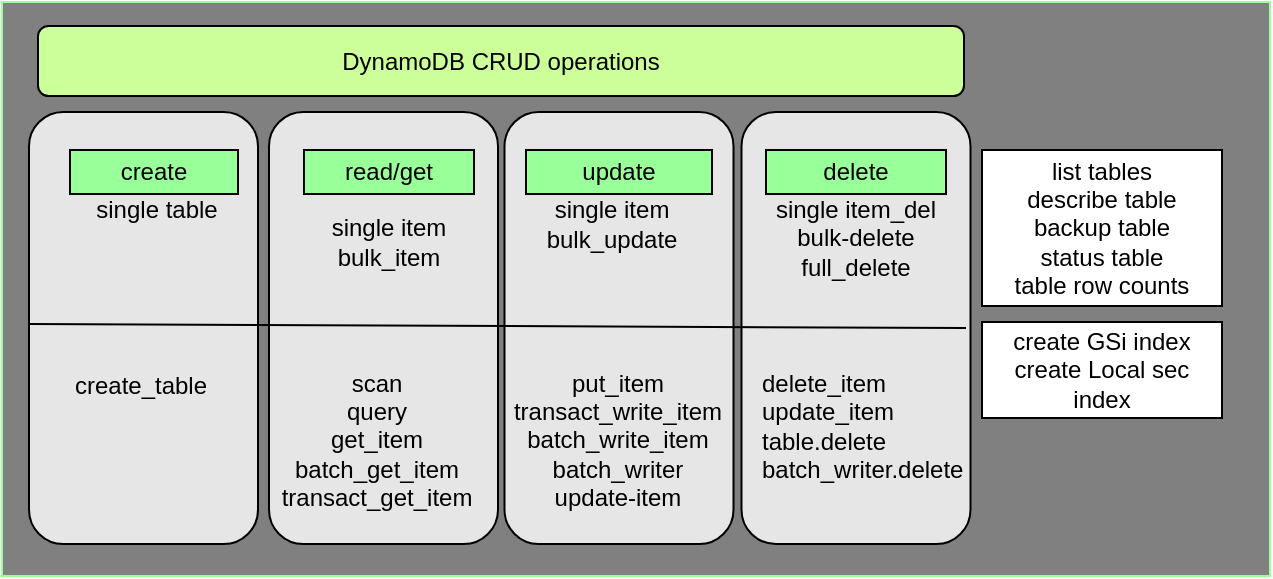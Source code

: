 <mxfile version="21.3.2" type="device">
  <diagram name="Page-1" id="T_xIawH95usR4N2AFkOu">
    <mxGraphModel dx="1120" dy="444" grid="0" gridSize="10" guides="1" tooltips="1" connect="1" arrows="1" fold="1" page="1" pageScale="1" pageWidth="827" pageHeight="1169" math="0" shadow="0">
      <root>
        <mxCell id="0" />
        <mxCell id="1" parent="0" />
        <mxCell id="WaZUZTK10IhmEKlkA2ug-36" value="" style="rounded=0;whiteSpace=wrap;html=1;strokeColor=#99FF99;fillColor=#808080;" vertex="1" parent="1">
          <mxGeometry x="14" y="100" width="634" height="287" as="geometry" />
        </mxCell>
        <mxCell id="WaZUZTK10IhmEKlkA2ug-43" value="" style="rounded=1;whiteSpace=wrap;html=1;fillColor=#E6E6E6;" vertex="1" parent="1">
          <mxGeometry x="27.5" y="155" width="114.5" height="216" as="geometry" />
        </mxCell>
        <mxCell id="WaZUZTK10IhmEKlkA2ug-42" value="" style="rounded=1;whiteSpace=wrap;html=1;fillColor=#E6E6E6;" vertex="1" parent="1">
          <mxGeometry x="383.75" y="155" width="114.5" height="216" as="geometry" />
        </mxCell>
        <mxCell id="WaZUZTK10IhmEKlkA2ug-41" value="" style="rounded=1;whiteSpace=wrap;html=1;fillColor=#E6E6E6;" vertex="1" parent="1">
          <mxGeometry x="265.25" y="155" width="114.5" height="216" as="geometry" />
        </mxCell>
        <mxCell id="WaZUZTK10IhmEKlkA2ug-39" value="" style="rounded=1;whiteSpace=wrap;html=1;fillColor=#E6E6E6;" vertex="1" parent="1">
          <mxGeometry x="147.5" y="155" width="114.5" height="216" as="geometry" />
        </mxCell>
        <mxCell id="WaZUZTK10IhmEKlkA2ug-1" value="DynamoDB CRUD operations" style="rounded=1;whiteSpace=wrap;html=1;fillColor=#CCFF99;" vertex="1" parent="1">
          <mxGeometry x="32" y="112" width="463" height="35" as="geometry" />
        </mxCell>
        <mxCell id="WaZUZTK10IhmEKlkA2ug-2" value="delete" style="rounded=0;whiteSpace=wrap;html=1;fillColor=#99FF99;" vertex="1" parent="1">
          <mxGeometry x="396" y="174" width="90" height="22" as="geometry" />
        </mxCell>
        <mxCell id="WaZUZTK10IhmEKlkA2ug-3" value="create" style="rounded=0;whiteSpace=wrap;html=1;fillColor=#99FF99;" vertex="1" parent="1">
          <mxGeometry x="48" y="174" width="84" height="22" as="geometry" />
        </mxCell>
        <mxCell id="WaZUZTK10IhmEKlkA2ug-4" value="read/get" style="rounded=0;whiteSpace=wrap;html=1;fillColor=#99FF99;" vertex="1" parent="1">
          <mxGeometry x="165" y="174" width="85" height="22" as="geometry" />
        </mxCell>
        <mxCell id="WaZUZTK10IhmEKlkA2ug-7" value="single table&lt;br&gt;" style="text;html=1;strokeColor=none;fillColor=none;align=center;verticalAlign=middle;whiteSpace=wrap;rounded=0;" vertex="1" parent="1">
          <mxGeometry x="51" y="189" width="81" height="30" as="geometry" />
        </mxCell>
        <mxCell id="WaZUZTK10IhmEKlkA2ug-8" value="single item&lt;br&gt;bulk_item" style="text;html=1;strokeColor=none;fillColor=none;align=center;verticalAlign=middle;whiteSpace=wrap;rounded=0;" vertex="1" parent="1">
          <mxGeometry x="156" y="196" width="103" height="47" as="geometry" />
        </mxCell>
        <mxCell id="WaZUZTK10IhmEKlkA2ug-11" value="single item&lt;br&gt;bulk_update" style="text;html=1;strokeColor=none;fillColor=none;align=center;verticalAlign=middle;whiteSpace=wrap;rounded=0;" vertex="1" parent="1">
          <mxGeometry x="289" y="196" width="60" height="30" as="geometry" />
        </mxCell>
        <mxCell id="WaZUZTK10IhmEKlkA2ug-13" value="single item_del&lt;br&gt;bulk-delete&lt;br&gt;full_delete" style="text;html=1;strokeColor=none;fillColor=none;align=center;verticalAlign=middle;whiteSpace=wrap;rounded=0;" vertex="1" parent="1">
          <mxGeometry x="392" y="185" width="98" height="65" as="geometry" />
        </mxCell>
        <mxCell id="WaZUZTK10IhmEKlkA2ug-17" value="list tables&lt;br&gt;describe table&lt;br&gt;backup table&lt;br&gt;status table&lt;br&gt;table row counts" style="rounded=0;whiteSpace=wrap;html=1;" vertex="1" parent="1">
          <mxGeometry x="504" y="174" width="120" height="78" as="geometry" />
        </mxCell>
        <mxCell id="WaZUZTK10IhmEKlkA2ug-18" value="create GSi index&lt;br&gt;create Local sec index&lt;br&gt;" style="rounded=0;whiteSpace=wrap;html=1;" vertex="1" parent="1">
          <mxGeometry x="504" y="260" width="120" height="48" as="geometry" />
        </mxCell>
        <mxCell id="WaZUZTK10IhmEKlkA2ug-20" value="put_item&lt;br&gt;transact_write_item&lt;br&gt;batch_write_item&lt;br&gt;batch_writer&lt;br&gt;update-item" style="text;html=1;strokeColor=none;fillColor=none;align=center;verticalAlign=middle;whiteSpace=wrap;rounded=0;" vertex="1" parent="1">
          <mxGeometry x="262" y="273" width="120" height="91" as="geometry" />
        </mxCell>
        <mxCell id="WaZUZTK10IhmEKlkA2ug-29" value="scan&lt;br&gt;query&lt;br&gt;get_item&lt;br&gt;batch_get_item&lt;br&gt;transact_get_item" style="text;html=1;strokeColor=none;fillColor=none;align=center;verticalAlign=middle;whiteSpace=wrap;rounded=0;" vertex="1" parent="1">
          <mxGeometry x="153" y="276" width="97" height="85" as="geometry" />
        </mxCell>
        <mxCell id="WaZUZTK10IhmEKlkA2ug-30" value="update" style="rounded=0;whiteSpace=wrap;html=1;fillColor=#99FF99;" vertex="1" parent="1">
          <mxGeometry x="276" y="174" width="93" height="22" as="geometry" />
        </mxCell>
        <mxCell id="WaZUZTK10IhmEKlkA2ug-35" value="delete_item&lt;br&gt;update_item&lt;br&gt;table.delete&lt;br&gt;batch_writer.delete" style="text;whiteSpace=wrap;html=1;" vertex="1" parent="1">
          <mxGeometry x="392" y="277" width="104" height="69" as="geometry" />
        </mxCell>
        <mxCell id="WaZUZTK10IhmEKlkA2ug-44" value="create_table" style="text;html=1;strokeColor=none;fillColor=none;align=center;verticalAlign=middle;whiteSpace=wrap;rounded=0;" vertex="1" parent="1">
          <mxGeometry x="35" y="269" width="97" height="46" as="geometry" />
        </mxCell>
        <mxCell id="WaZUZTK10IhmEKlkA2ug-45" value="" style="endArrow=none;html=1;rounded=0;exitX=-0.072;exitY=-0.174;exitDx=0;exitDy=0;exitPerimeter=0;" edge="1" parent="1" source="WaZUZTK10IhmEKlkA2ug-44">
          <mxGeometry width="50" height="50" relative="1" as="geometry">
            <mxPoint x="447" y="238" as="sourcePoint" />
            <mxPoint x="496" y="263" as="targetPoint" />
          </mxGeometry>
        </mxCell>
      </root>
    </mxGraphModel>
  </diagram>
</mxfile>
